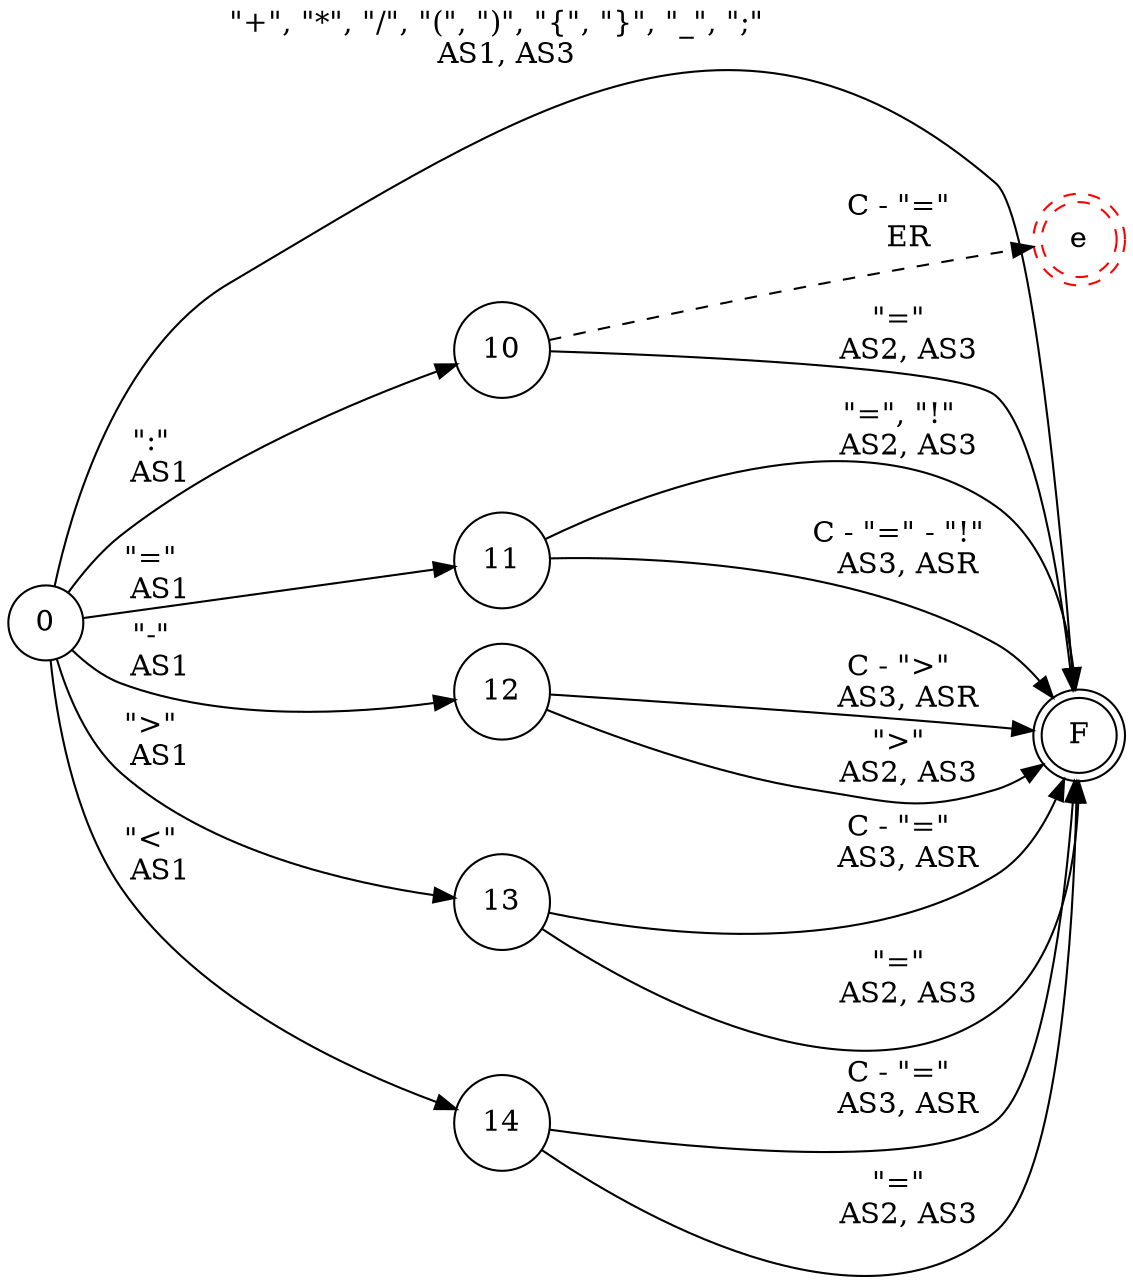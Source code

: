 digraph DFA {
    rankdir = LR;
    node [shape = circle;];
    F [shape = doublecircle;];
    e [shape = doublecircle;style = dashed;color = red;];
    
    0 -> 10 [label = "\":\" \n AS1";];
    0 -> 11 [label = "\"=\" \n AS1";];
    0 -> 12 [label = "\"-\" \n AS1";];
    0 -> 13 [label = "\">\" \n AS1";];
    0 -> 14 [label = "\"<\" \n AS1";];
    0 -> F [label = "\"+\", \"*\", \"/\", \"(\", \")\", \"{\", \"}\", \"_\", \";\" \n AS1, AS3";];
    10 -> F [label = "\"=\" \n AS2, AS3";];
    10 -> e [label = "C - \"=\" \n ER"; style = dashed;];
    11 -> F [label = "\"=\", \"!\" \n AS2, AS3";];
    11 -> F [label = "C - \"=\" - \"!\" \n AS3, ASR";];
    12 -> F [label = "\">\" \n AS2, AS3";];
    12 -> F [label = "C - \">\" \n AS3, ASR";];
    13 -> F [label = "\"=\" \n AS2, AS3";];
    13 -> F [label = "C - \"=\" \n AS3, ASR";];
    14 -> F [label = "\"=\" \n AS2, AS3";];
    14 -> F [label = "C - \"=\" \n AS3, ASR";];
}